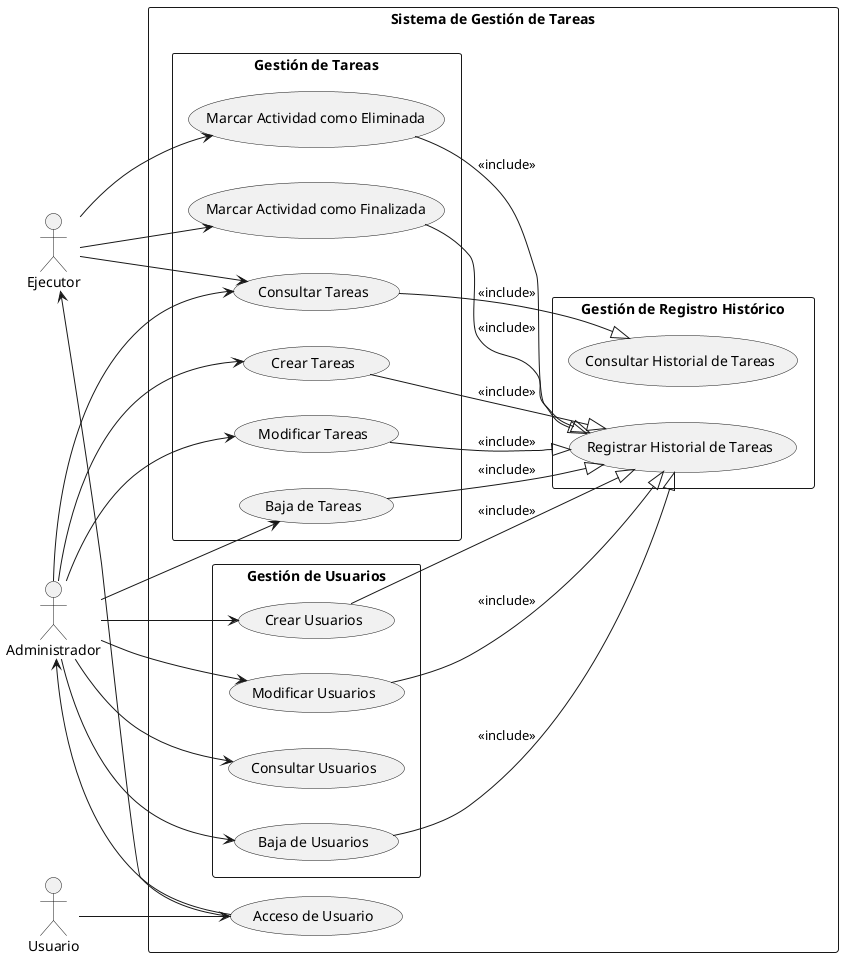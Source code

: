 @startuml

left to right direction

actor Usuario
actor Administrador as Admin
actor Ejecutor as Executor
'actor "Sistema de Gestión de Tareas" as Sistema

rectangle "Sistema de Gestión de Tareas" {
    usecase "Acceso de Usuario" as Auth

    rectangle "Gestión de Tareas" {
        usecase "Crear Tareas" as CrearTareas
        usecase "Modificar Tareas" as ModificarTareas
        usecase "Consultar Tareas" as ConsultarTareas
        usecase "Baja de Tareas" as BajaTareas
        usecase "Marcar Actividad como Finalizada" as FinalizarTarea
        usecase "Marcar Actividad como Eliminada" as EliminarTarea
    }

    rectangle "Gestión de Registro Histórico" {
        usecase "Registrar Historial de Tareas" as RegistrarHistorial
        usecase "Consultar Historial de Tareas" as ConsultarHistorial
    }

    rectangle "Gestión de Usuarios" {
        usecase "Crear Usuarios" as CrearUsuarios
        usecase "Modificar Usuarios" as ModificarUsuarios
        usecase "Consultar Usuarios" as ConsultarUsuarios
        usecase "Baja de Usuarios" as BajaUsuarios
    }

    Usuario --> Auth
    Auth --> Admin
    Auth --> Executor

    Admin --> CrearTareas
    Admin --> ModificarTareas
    Admin --> ConsultarTareas
    Admin --> BajaTareas

    Admin --> CrearUsuarios
    Admin --> ConsultarUsuarios
    Admin --> ModificarUsuarios
    Admin --> BajaUsuarios

    Executor --> ConsultarTareas
    Executor --> FinalizarTarea
    Executor --> EliminarTarea



    ConsultarTareas --|> ConsultarHistorial : <<include>>
    ModificarTareas --|> RegistrarHistorial : <<include>>
    CrearTareas --|> RegistrarHistorial : <<include>>
    BajaTareas --|> RegistrarHistorial : <<include>>
    FinalizarTarea --|> RegistrarHistorial : <<include>>
    EliminarTarea --|> RegistrarHistorial : <<include>>

    CrearUsuarios --|> RegistrarHistorial : <<include>>
    ModificarUsuarios --|> RegistrarHistorial : <<include>>
    BajaUsuarios --|> RegistrarHistorial : <<include>>
}

@enduml
